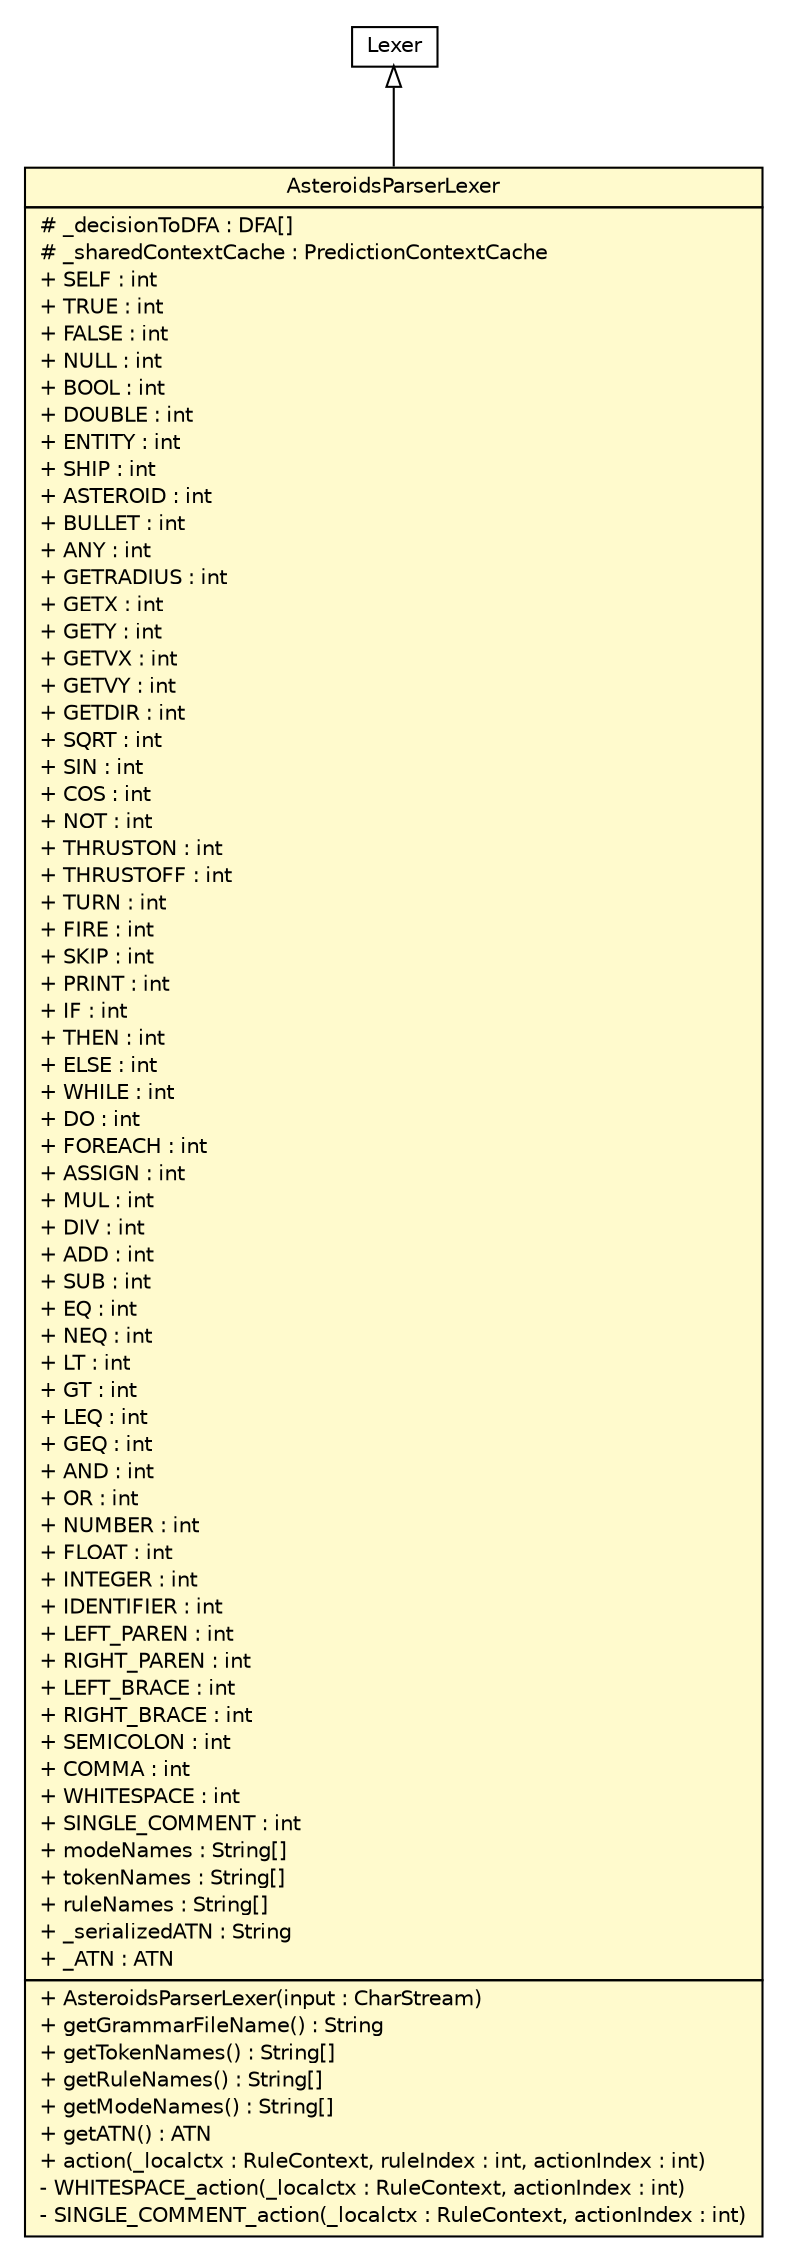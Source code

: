 #!/usr/local/bin/dot
#
# Class diagram 
# Generated by UMLGraph version R5_6 (http://www.umlgraph.org/)
#

digraph G {
	edge [fontname="Helvetica",fontsize=10,labelfontname="Helvetica",labelfontsize=10];
	node [fontname="Helvetica",fontsize=10,shape=plaintext];
	nodesep=0.25;
	ranksep=0.5;
	// model.programs.parsing.AsteroidsParserLexer
	c3956 [label=<<table title="model.programs.parsing.AsteroidsParserLexer" border="0" cellborder="1" cellspacing="0" cellpadding="2" port="p" bgcolor="lemonChiffon" href="./AsteroidsParserLexer.html">
		<tr><td><table border="0" cellspacing="0" cellpadding="1">
<tr><td align="center" balign="center"> AsteroidsParserLexer </td></tr>
		</table></td></tr>
		<tr><td><table border="0" cellspacing="0" cellpadding="1">
<tr><td align="left" balign="left"> # _decisionToDFA : DFA[] </td></tr>
<tr><td align="left" balign="left"> # _sharedContextCache : PredictionContextCache </td></tr>
<tr><td align="left" balign="left"> + SELF : int </td></tr>
<tr><td align="left" balign="left"> + TRUE : int </td></tr>
<tr><td align="left" balign="left"> + FALSE : int </td></tr>
<tr><td align="left" balign="left"> + NULL : int </td></tr>
<tr><td align="left" balign="left"> + BOOL : int </td></tr>
<tr><td align="left" balign="left"> + DOUBLE : int </td></tr>
<tr><td align="left" balign="left"> + ENTITY : int </td></tr>
<tr><td align="left" balign="left"> + SHIP : int </td></tr>
<tr><td align="left" balign="left"> + ASTEROID : int </td></tr>
<tr><td align="left" balign="left"> + BULLET : int </td></tr>
<tr><td align="left" balign="left"> + ANY : int </td></tr>
<tr><td align="left" balign="left"> + GETRADIUS : int </td></tr>
<tr><td align="left" balign="left"> + GETX : int </td></tr>
<tr><td align="left" balign="left"> + GETY : int </td></tr>
<tr><td align="left" balign="left"> + GETVX : int </td></tr>
<tr><td align="left" balign="left"> + GETVY : int </td></tr>
<tr><td align="left" balign="left"> + GETDIR : int </td></tr>
<tr><td align="left" balign="left"> + SQRT : int </td></tr>
<tr><td align="left" balign="left"> + SIN : int </td></tr>
<tr><td align="left" balign="left"> + COS : int </td></tr>
<tr><td align="left" balign="left"> + NOT : int </td></tr>
<tr><td align="left" balign="left"> + THRUSTON : int </td></tr>
<tr><td align="left" balign="left"> + THRUSTOFF : int </td></tr>
<tr><td align="left" balign="left"> + TURN : int </td></tr>
<tr><td align="left" balign="left"> + FIRE : int </td></tr>
<tr><td align="left" balign="left"> + SKIP : int </td></tr>
<tr><td align="left" balign="left"> + PRINT : int </td></tr>
<tr><td align="left" balign="left"> + IF : int </td></tr>
<tr><td align="left" balign="left"> + THEN : int </td></tr>
<tr><td align="left" balign="left"> + ELSE : int </td></tr>
<tr><td align="left" balign="left"> + WHILE : int </td></tr>
<tr><td align="left" balign="left"> + DO : int </td></tr>
<tr><td align="left" balign="left"> + FOREACH : int </td></tr>
<tr><td align="left" balign="left"> + ASSIGN : int </td></tr>
<tr><td align="left" balign="left"> + MUL : int </td></tr>
<tr><td align="left" balign="left"> + DIV : int </td></tr>
<tr><td align="left" balign="left"> + ADD : int </td></tr>
<tr><td align="left" balign="left"> + SUB : int </td></tr>
<tr><td align="left" balign="left"> + EQ : int </td></tr>
<tr><td align="left" balign="left"> + NEQ : int </td></tr>
<tr><td align="left" balign="left"> + LT : int </td></tr>
<tr><td align="left" balign="left"> + GT : int </td></tr>
<tr><td align="left" balign="left"> + LEQ : int </td></tr>
<tr><td align="left" balign="left"> + GEQ : int </td></tr>
<tr><td align="left" balign="left"> + AND : int </td></tr>
<tr><td align="left" balign="left"> + OR : int </td></tr>
<tr><td align="left" balign="left"> + NUMBER : int </td></tr>
<tr><td align="left" balign="left"> + FLOAT : int </td></tr>
<tr><td align="left" balign="left"> + INTEGER : int </td></tr>
<tr><td align="left" balign="left"> + IDENTIFIER : int </td></tr>
<tr><td align="left" balign="left"> + LEFT_PAREN : int </td></tr>
<tr><td align="left" balign="left"> + RIGHT_PAREN : int </td></tr>
<tr><td align="left" balign="left"> + LEFT_BRACE : int </td></tr>
<tr><td align="left" balign="left"> + RIGHT_BRACE : int </td></tr>
<tr><td align="left" balign="left"> + SEMICOLON : int </td></tr>
<tr><td align="left" balign="left"> + COMMA : int </td></tr>
<tr><td align="left" balign="left"> + WHITESPACE : int </td></tr>
<tr><td align="left" balign="left"> + SINGLE_COMMENT : int </td></tr>
<tr><td align="left" balign="left"> + modeNames : String[] </td></tr>
<tr><td align="left" balign="left"> + tokenNames : String[] </td></tr>
<tr><td align="left" balign="left"> + ruleNames : String[] </td></tr>
<tr><td align="left" balign="left"> + _serializedATN : String </td></tr>
<tr><td align="left" balign="left"> + _ATN : ATN </td></tr>
		</table></td></tr>
		<tr><td><table border="0" cellspacing="0" cellpadding="1">
<tr><td align="left" balign="left"> + AsteroidsParserLexer(input : CharStream) </td></tr>
<tr><td align="left" balign="left"> + getGrammarFileName() : String </td></tr>
<tr><td align="left" balign="left"> + getTokenNames() : String[] </td></tr>
<tr><td align="left" balign="left"> + getRuleNames() : String[] </td></tr>
<tr><td align="left" balign="left"> + getModeNames() : String[] </td></tr>
<tr><td align="left" balign="left"> + getATN() : ATN </td></tr>
<tr><td align="left" balign="left"> + action(_localctx : RuleContext, ruleIndex : int, actionIndex : int) </td></tr>
<tr><td align="left" balign="left"> - WHITESPACE_action(_localctx : RuleContext, actionIndex : int) </td></tr>
<tr><td align="left" balign="left"> - SINGLE_COMMENT_action(_localctx : RuleContext, actionIndex : int) </td></tr>
		</table></td></tr>
		</table>>, URL="./AsteroidsParserLexer.html", fontname="Helvetica", fontcolor="black", fontsize=10.0];
	//model.programs.parsing.AsteroidsParserLexer extends Lexer
	c4050:p -> c3956:p [dir=back,arrowtail=empty];
	// Lexer
	c4050[label=<<table title="Lexer" border="0" cellborder="1" cellspacing="0" cellpadding="2" port="p" href="http://java.sun.com/j2se/1.4.2/docs/api//Lexer.html">
		<tr><td><table border="0" cellspacing="0" cellpadding="1">
<tr><td align="center" balign="center"> Lexer </td></tr>
		</table></td></tr>
		</table>>, fontname="Helvetica", fontcolor="black", fontsize=10.0];
}

